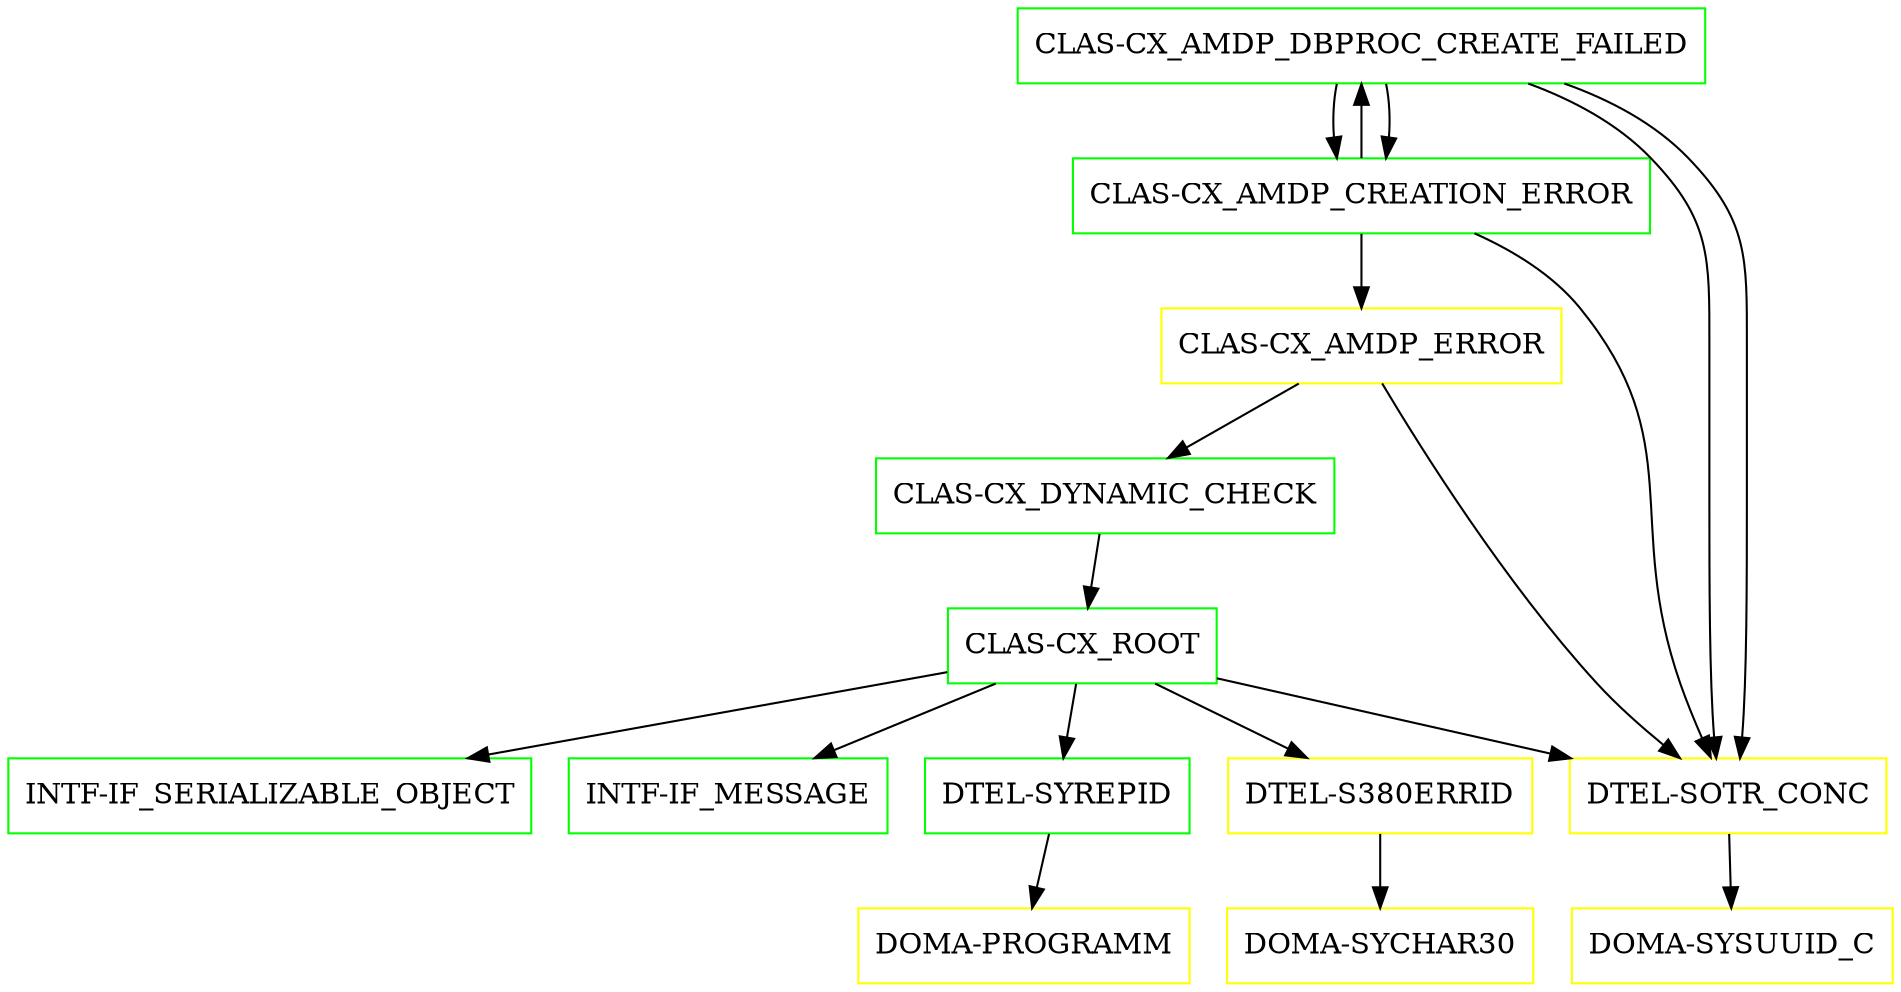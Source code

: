 digraph G {
  "CLAS-CX_AMDP_DBPROC_CREATE_FAILED" [shape=box,color=green];
  "CLAS-CX_AMDP_CREATION_ERROR" [shape=box,color=green,URL="./CLAS_CX_AMDP_CREATION_ERROR.html"];
  "CLAS-CX_AMDP_DBPROC_CREATE_FAILED" [shape=box,color=green,URL="./CLAS_CX_AMDP_DBPROC_CREATE_FAILED.html"];
  "DTEL-SOTR_CONC" [shape=box,color=yellow,URL="./DTEL_SOTR_CONC.html"];
  "DOMA-SYSUUID_C" [shape=box,color=yellow,URL="./DOMA_SYSUUID_C.html"];
  "CLAS-CX_AMDP_ERROR" [shape=box,color=yellow,URL="./CLAS_CX_AMDP_ERROR.html"];
  "CLAS-CX_DYNAMIC_CHECK" [shape=box,color=green,URL="./CLAS_CX_DYNAMIC_CHECK.html"];
  "CLAS-CX_ROOT" [shape=box,color=green,URL="./CLAS_CX_ROOT.html"];
  "INTF-IF_SERIALIZABLE_OBJECT" [shape=box,color=green,URL="./INTF_IF_SERIALIZABLE_OBJECT.html"];
  "INTF-IF_MESSAGE" [shape=box,color=green,URL="./INTF_IF_MESSAGE.html"];
  "DTEL-SYREPID" [shape=box,color=green,URL="./DTEL_SYREPID.html"];
  "DOMA-PROGRAMM" [shape=box,color=yellow,URL="./DOMA_PROGRAMM.html"];
  "DTEL-S380ERRID" [shape=box,color=yellow,URL="./DTEL_S380ERRID.html"];
  "DOMA-SYCHAR30" [shape=box,color=yellow,URL="./DOMA_SYCHAR30.html"];
  "CLAS-CX_AMDP_DBPROC_CREATE_FAILED" -> "DTEL-SOTR_CONC";
  "CLAS-CX_AMDP_DBPROC_CREATE_FAILED" -> "CLAS-CX_AMDP_CREATION_ERROR";
  "CLAS-CX_AMDP_CREATION_ERROR" -> "DTEL-SOTR_CONC";
  "CLAS-CX_AMDP_CREATION_ERROR" -> "CLAS-CX_AMDP_ERROR";
  "CLAS-CX_AMDP_CREATION_ERROR" -> "CLAS-CX_AMDP_DBPROC_CREATE_FAILED";
  "CLAS-CX_AMDP_DBPROC_CREATE_FAILED" -> "DTEL-SOTR_CONC";
  "CLAS-CX_AMDP_DBPROC_CREATE_FAILED" -> "CLAS-CX_AMDP_CREATION_ERROR";
  "DTEL-SOTR_CONC" -> "DOMA-SYSUUID_C";
  "CLAS-CX_AMDP_ERROR" -> "DTEL-SOTR_CONC";
  "CLAS-CX_AMDP_ERROR" -> "CLAS-CX_DYNAMIC_CHECK";
  "CLAS-CX_DYNAMIC_CHECK" -> "CLAS-CX_ROOT";
  "CLAS-CX_ROOT" -> "DTEL-SOTR_CONC";
  "CLAS-CX_ROOT" -> "DTEL-S380ERRID";
  "CLAS-CX_ROOT" -> "DTEL-SYREPID";
  "CLAS-CX_ROOT" -> "INTF-IF_MESSAGE";
  "CLAS-CX_ROOT" -> "INTF-IF_SERIALIZABLE_OBJECT";
  "DTEL-SYREPID" -> "DOMA-PROGRAMM";
  "DTEL-S380ERRID" -> "DOMA-SYCHAR30";
}

